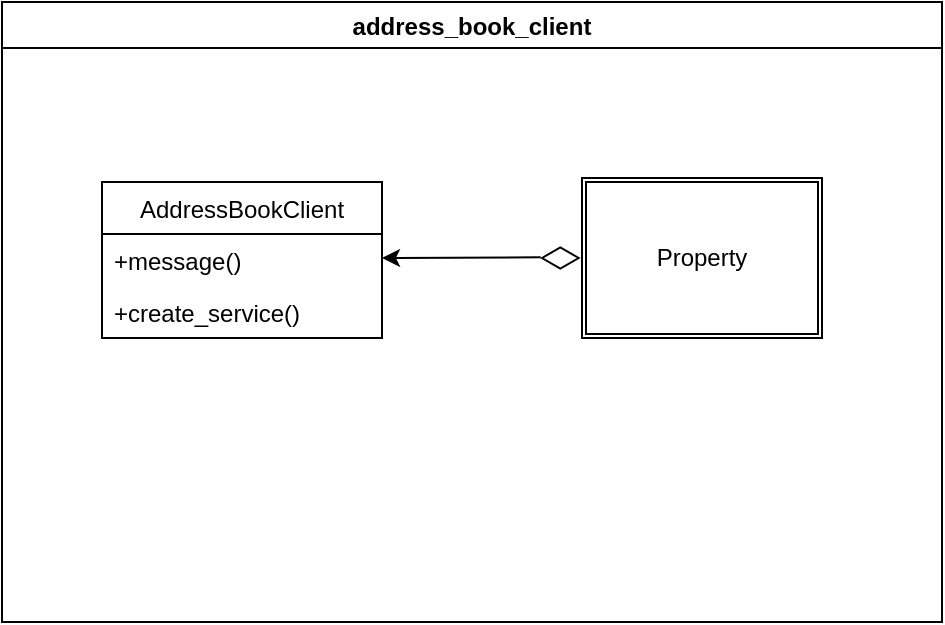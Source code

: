 <mxfile>
    <diagram id="94d2Jm5Qee-UgkYRhTyW" name="Page-1">
        <mxGraphModel dx="608" dy="516" grid="1" gridSize="10" guides="1" tooltips="1" connect="1" arrows="1" fold="1" page="1" pageScale="1" pageWidth="1169" pageHeight="1654" math="0" shadow="0">
            <root>
                <mxCell id="0"/>
                <mxCell id="1" parent="0"/>
                <mxCell id="2" value="AddressBookClient" style="swimlane;fontStyle=0;childLayout=stackLayout;horizontal=1;startSize=26;fillColor=none;horizontalStack=0;resizeParent=1;resizeParentMax=0;resizeLast=0;collapsible=1;marginBottom=0;" parent="1" vertex="1">
                    <mxGeometry x="140" y="150" width="140" height="78" as="geometry"/>
                </mxCell>
                <mxCell id="3" value="+message()" style="text;strokeColor=none;fillColor=none;align=left;verticalAlign=top;spacingLeft=4;spacingRight=4;overflow=hidden;rotatable=0;points=[[0,0.5],[1,0.5]];portConstraint=eastwest;" parent="2" vertex="1">
                    <mxGeometry y="26" width="140" height="26" as="geometry"/>
                </mxCell>
                <mxCell id="4" value="+create_service()" style="text;strokeColor=none;fillColor=none;align=left;verticalAlign=top;spacingLeft=4;spacingRight=4;overflow=hidden;rotatable=0;points=[[0,0.5],[1,0.5]];portConstraint=eastwest;" parent="2" vertex="1">
                    <mxGeometry y="52" width="140" height="26" as="geometry"/>
                </mxCell>
                <mxCell id="6" value="Property&lt;br&gt;" style="shape=ext;double=1;rounded=0;whiteSpace=wrap;html=1;" parent="1" vertex="1">
                    <mxGeometry x="380" y="148" width="120" height="80" as="geometry"/>
                </mxCell>
                <mxCell id="7" value="" style="html=1;whiteSpace=wrap;aspect=fixed;shape=isoRectangle;fillColor=#FFFFFF;" parent="1" vertex="1">
                    <mxGeometry x="360" y="182.5" width="18.33" height="11" as="geometry"/>
                </mxCell>
                <mxCell id="8" value="" style="endArrow=classic;html=1;exitX=-0.036;exitY=0.471;exitDx=0;exitDy=0;exitPerimeter=0;" parent="1" source="7" edge="1">
                    <mxGeometry width="50" height="50" relative="1" as="geometry">
                        <mxPoint x="270" y="220" as="sourcePoint"/>
                        <mxPoint x="280" y="188" as="targetPoint"/>
                    </mxGeometry>
                </mxCell>
                <mxCell id="9" value="address_book_client" style="swimlane;" vertex="1" parent="1">
                    <mxGeometry x="90" y="60" width="470" height="310" as="geometry"/>
                </mxCell>
            </root>
        </mxGraphModel>
    </diagram>
</mxfile>